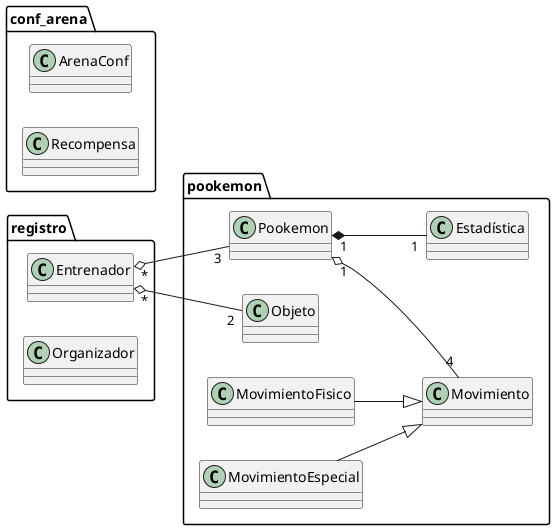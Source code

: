 @startuml diagrama de clases

left to right direction

package "registro" {
    class Entrenador {

    }

    class Organizador {

    }

}

package "conf_arena" {
    class ArenaConf {

    }

    class Recompensa {
      
    }
}

package "pookemon" {
    class Pookemon {

    }

    class Objeto{

    }

    class Estadística {

    }

    class Movimiento {

    }

    class MovimientoFisico{

    }

    class MovimientoEspecial{

    }

}

Entrenador "*" o-- "3" Pookemon 
Entrenador "*" o-- "2" Objeto

Pookemon "1" o-- "4" Movimiento
Pookemon "1" *-- "1" Estadística

MovimientoFisico --|> Movimiento
MovimientoEspecial --|> Movimiento


@enduml
